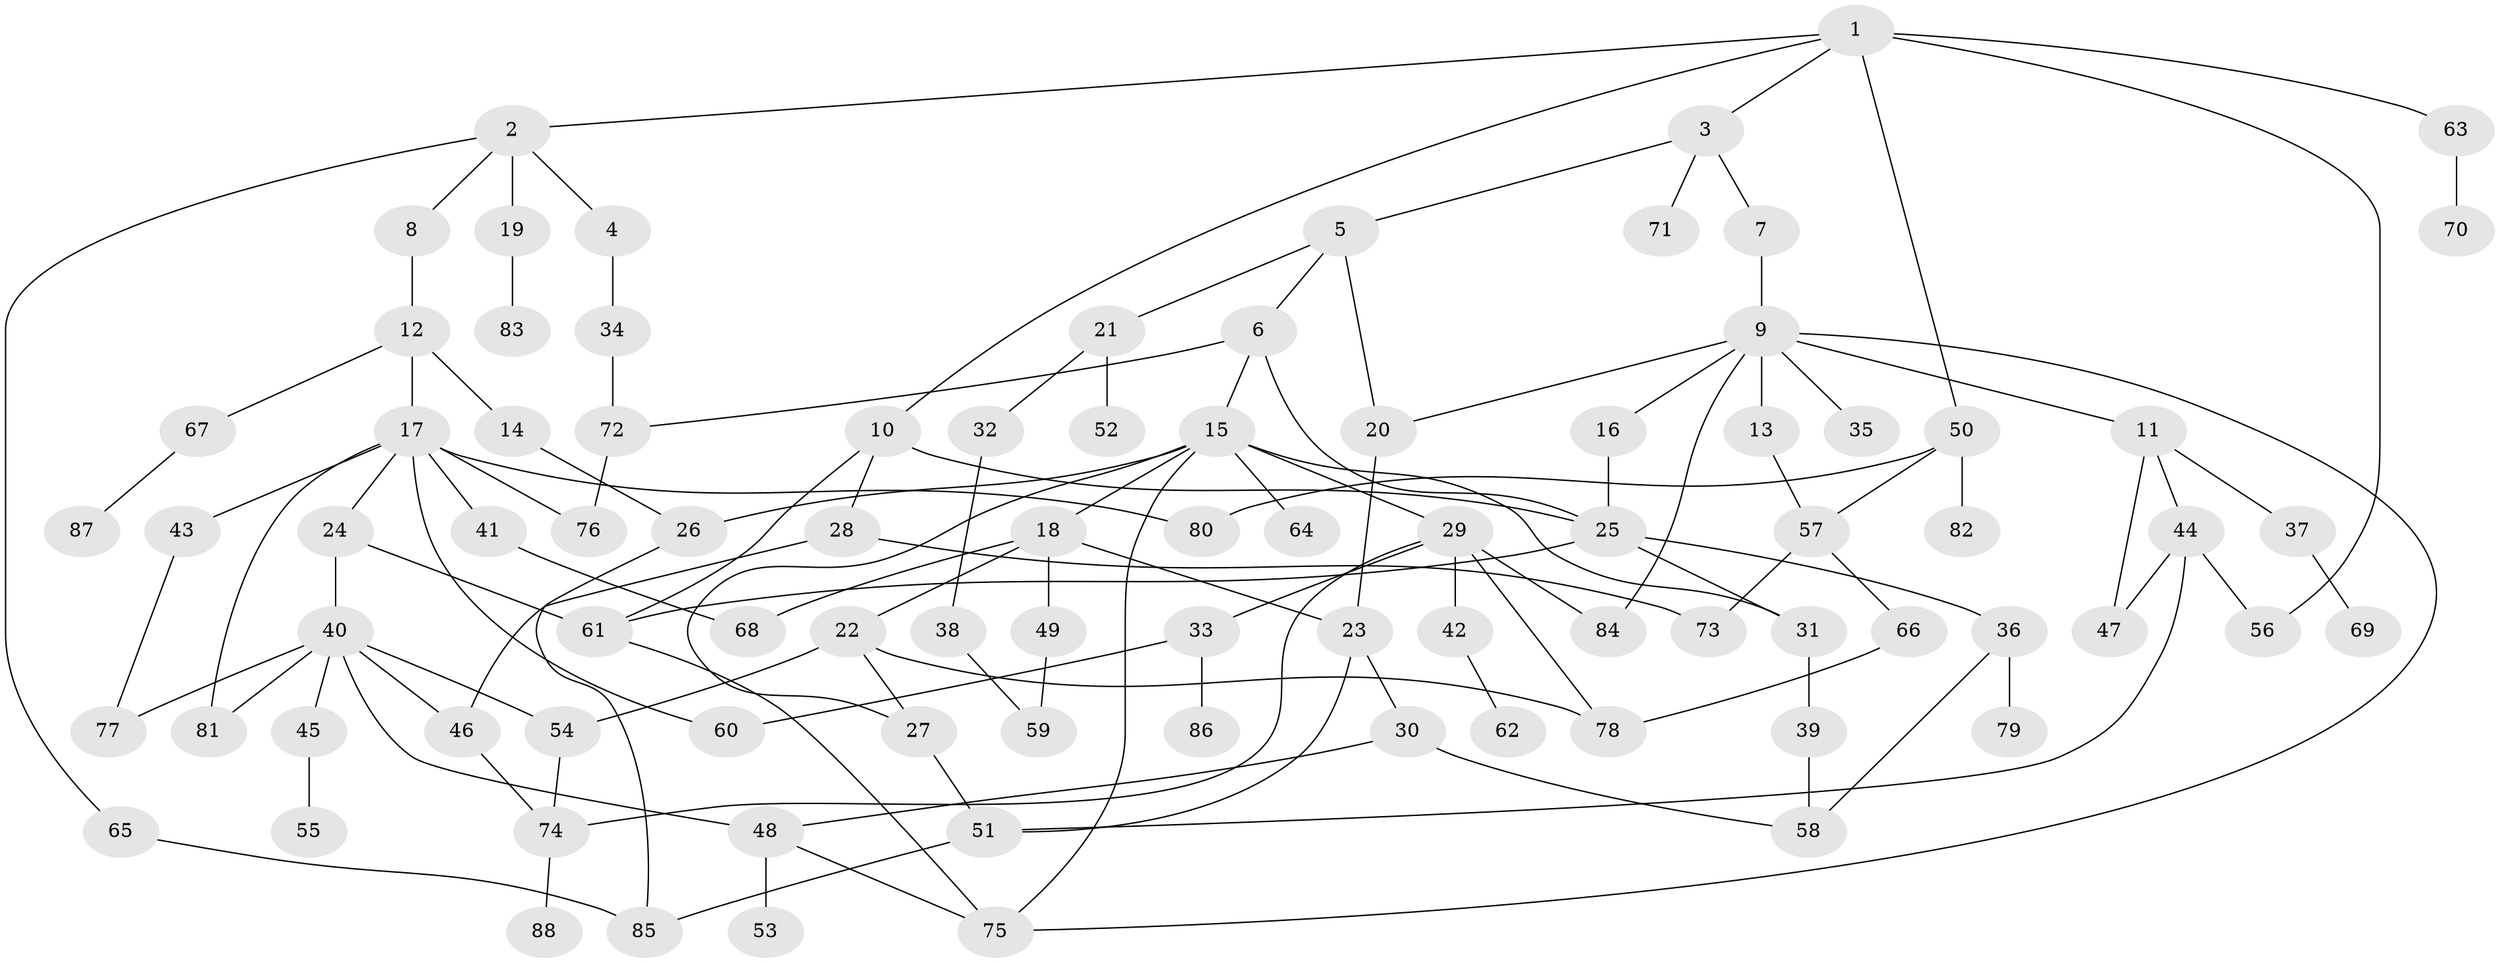 // coarse degree distribution, {6: 0.07547169811320754, 5: 0.07547169811320754, 4: 0.18867924528301888, 2: 0.22641509433962265, 8: 0.018867924528301886, 3: 0.18867924528301888, 7: 0.05660377358490566, 1: 0.16981132075471697}
// Generated by graph-tools (version 1.1) at 2025/36/03/04/25 23:36:05]
// undirected, 88 vertices, 125 edges
graph export_dot {
  node [color=gray90,style=filled];
  1;
  2;
  3;
  4;
  5;
  6;
  7;
  8;
  9;
  10;
  11;
  12;
  13;
  14;
  15;
  16;
  17;
  18;
  19;
  20;
  21;
  22;
  23;
  24;
  25;
  26;
  27;
  28;
  29;
  30;
  31;
  32;
  33;
  34;
  35;
  36;
  37;
  38;
  39;
  40;
  41;
  42;
  43;
  44;
  45;
  46;
  47;
  48;
  49;
  50;
  51;
  52;
  53;
  54;
  55;
  56;
  57;
  58;
  59;
  60;
  61;
  62;
  63;
  64;
  65;
  66;
  67;
  68;
  69;
  70;
  71;
  72;
  73;
  74;
  75;
  76;
  77;
  78;
  79;
  80;
  81;
  82;
  83;
  84;
  85;
  86;
  87;
  88;
  1 -- 2;
  1 -- 3;
  1 -- 10;
  1 -- 50;
  1 -- 56;
  1 -- 63;
  2 -- 4;
  2 -- 8;
  2 -- 19;
  2 -- 65;
  3 -- 5;
  3 -- 7;
  3 -- 71;
  4 -- 34;
  5 -- 6;
  5 -- 20;
  5 -- 21;
  6 -- 15;
  6 -- 25;
  6 -- 72;
  7 -- 9;
  8 -- 12;
  9 -- 11;
  9 -- 13;
  9 -- 16;
  9 -- 35;
  9 -- 20;
  9 -- 75;
  9 -- 84;
  10 -- 28;
  10 -- 61;
  10 -- 25;
  11 -- 37;
  11 -- 44;
  11 -- 47;
  12 -- 14;
  12 -- 17;
  12 -- 67;
  13 -- 57;
  14 -- 26;
  15 -- 18;
  15 -- 27;
  15 -- 29;
  15 -- 31;
  15 -- 64;
  15 -- 75;
  15 -- 26;
  16 -- 25;
  17 -- 24;
  17 -- 41;
  17 -- 43;
  17 -- 80;
  17 -- 60;
  17 -- 81;
  17 -- 76;
  18 -- 22;
  18 -- 49;
  18 -- 68;
  18 -- 23;
  19 -- 83;
  20 -- 23;
  21 -- 32;
  21 -- 52;
  22 -- 27;
  22 -- 78;
  22 -- 54;
  23 -- 30;
  23 -- 51;
  24 -- 40;
  24 -- 61;
  25 -- 36;
  25 -- 61;
  25 -- 31;
  26 -- 85;
  27 -- 51;
  28 -- 46;
  28 -- 73;
  29 -- 33;
  29 -- 42;
  29 -- 74;
  29 -- 78;
  29 -- 84;
  30 -- 48;
  30 -- 58;
  31 -- 39;
  32 -- 38;
  33 -- 60;
  33 -- 86;
  34 -- 72;
  36 -- 79;
  36 -- 58;
  37 -- 69;
  38 -- 59;
  39 -- 58;
  40 -- 45;
  40 -- 54;
  40 -- 81;
  40 -- 77;
  40 -- 46;
  40 -- 48;
  41 -- 68;
  42 -- 62;
  43 -- 77;
  44 -- 47;
  44 -- 56;
  44 -- 51;
  45 -- 55;
  46 -- 74;
  48 -- 53;
  48 -- 75;
  49 -- 59;
  50 -- 80;
  50 -- 82;
  50 -- 57;
  51 -- 85;
  54 -- 74;
  57 -- 66;
  57 -- 73;
  61 -- 75;
  63 -- 70;
  65 -- 85;
  66 -- 78;
  67 -- 87;
  72 -- 76;
  74 -- 88;
}
